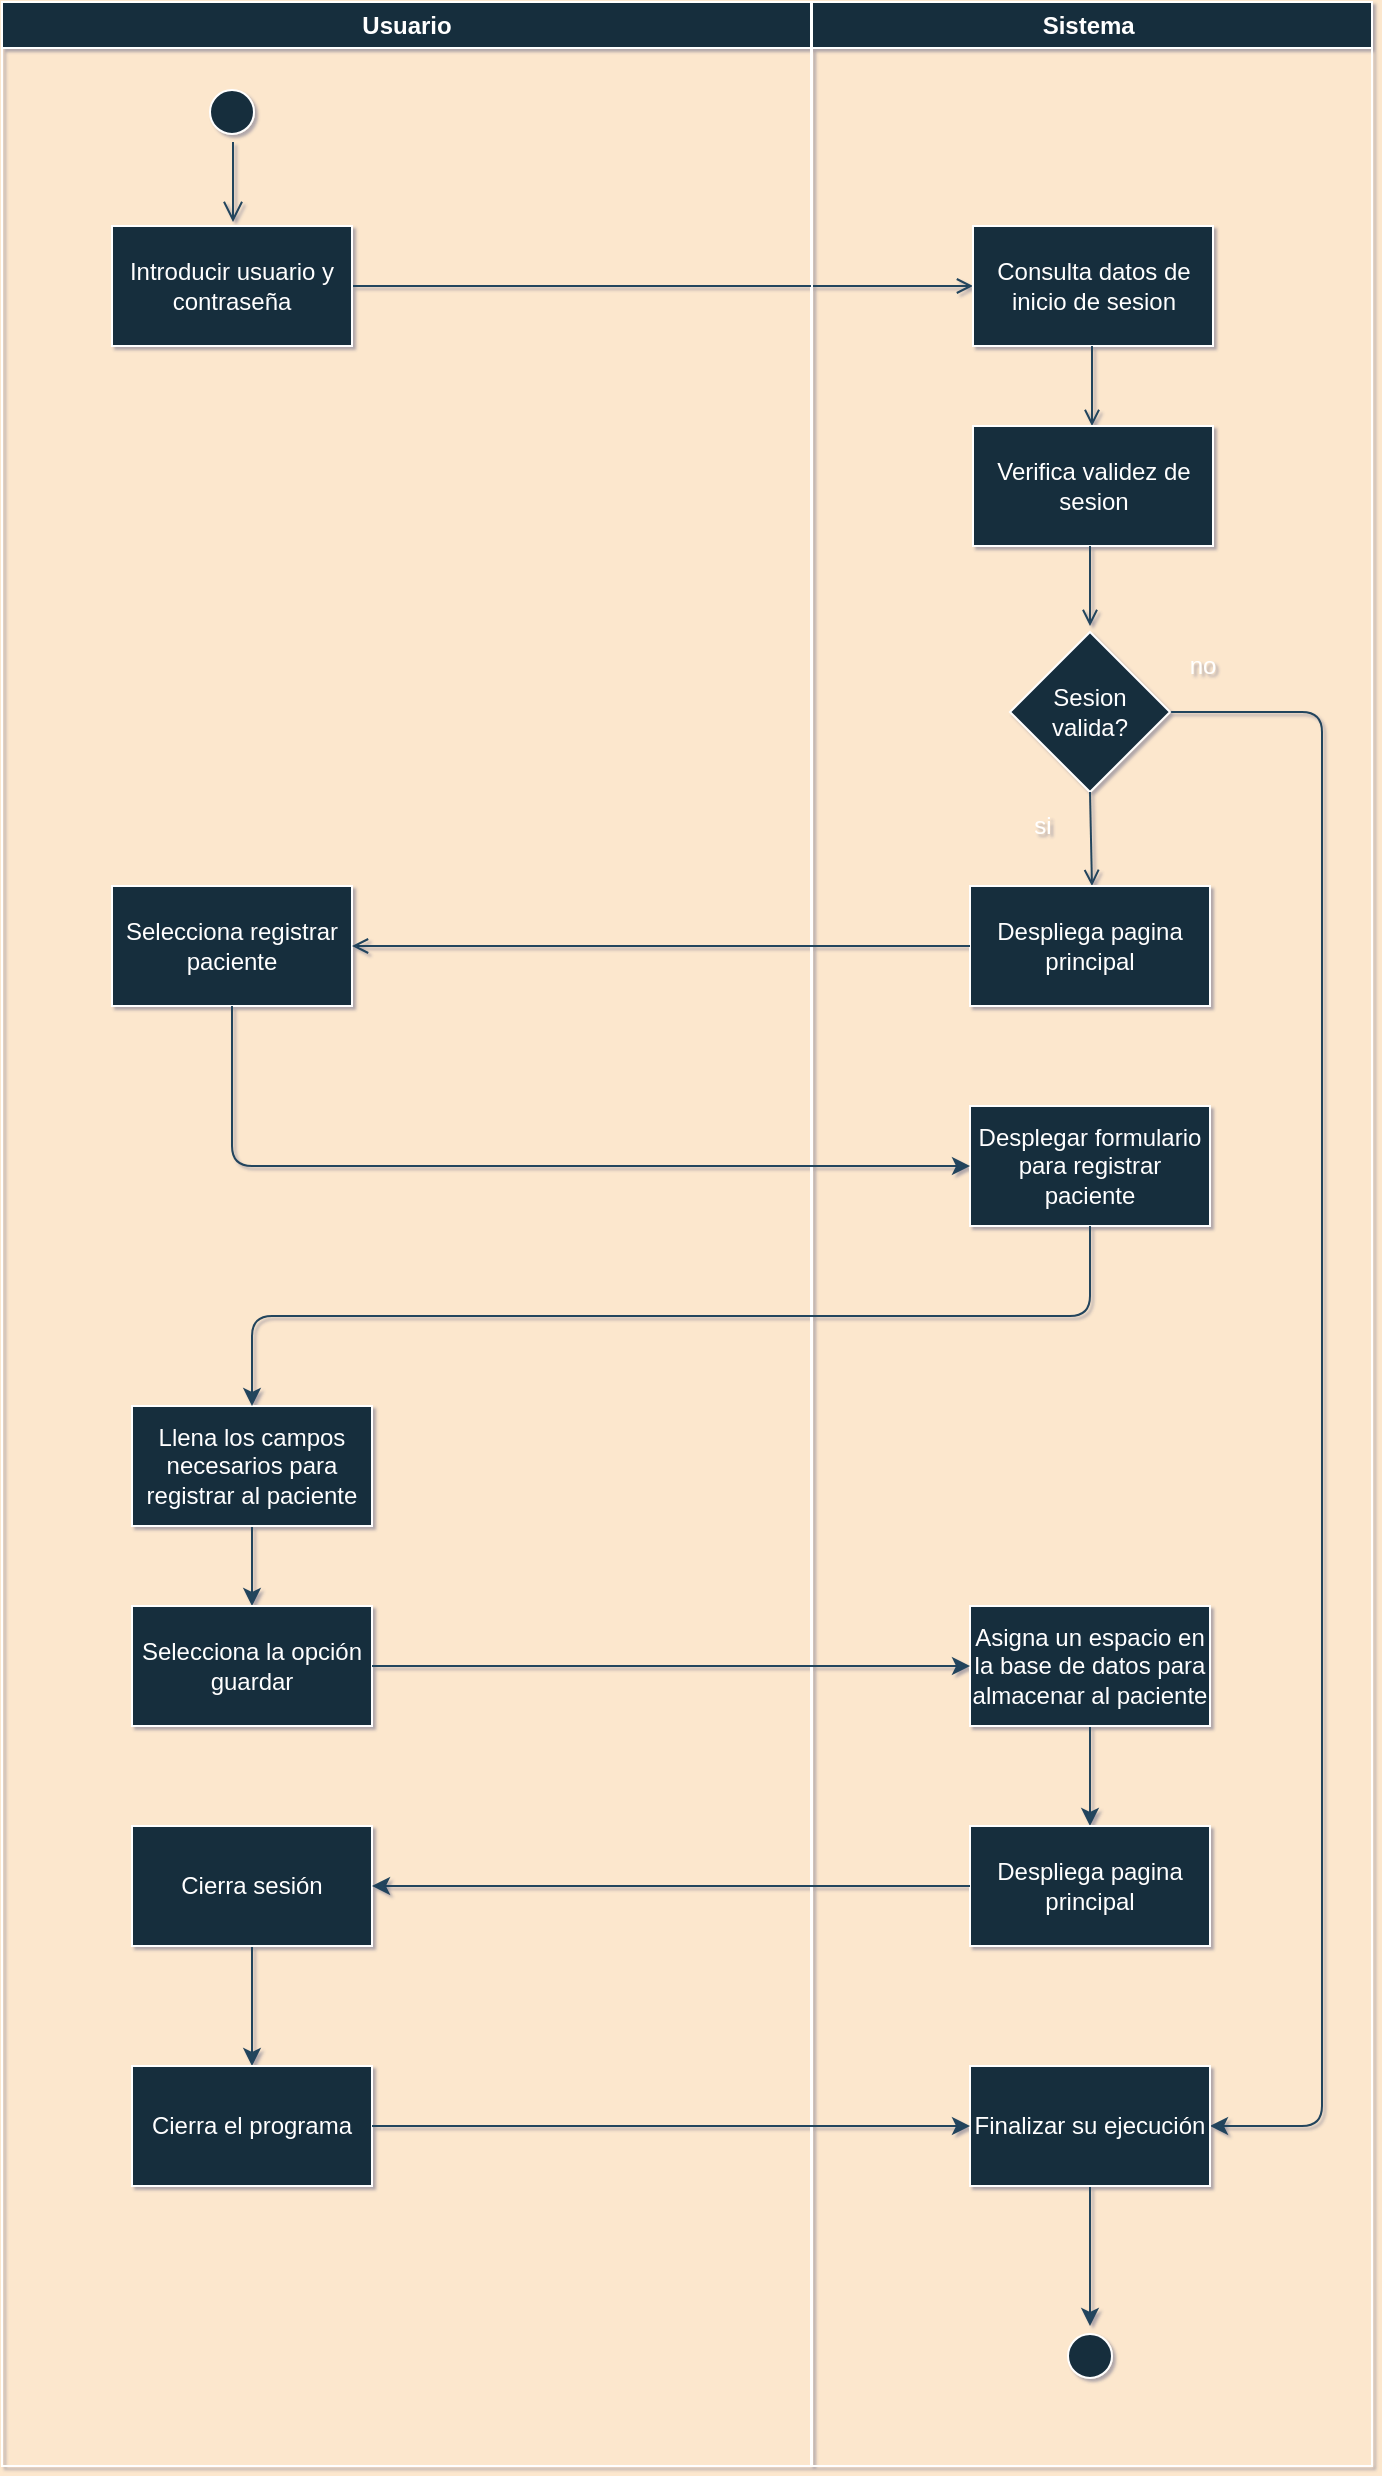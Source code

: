 <mxfile version="14.4.9" type="google"><diagram name="Page-1" id="e7e014a7-5840-1c2e-5031-d8a46d1fe8dd"><mxGraphModel dx="1173" dy="645" grid="0" gridSize="10" guides="1" tooltips="1" connect="1" arrows="1" fold="1" page="0" pageScale="1" pageWidth="1169" pageHeight="826" background="#FCE7CD" math="0" shadow="1"><root><mxCell id="0"/><mxCell id="1" parent="0"/><mxCell id="2" value="Usuario" style="swimlane;whiteSpace=wrap;fillColor=#182E3E;strokeColor=#FFFFFF;fontColor=#FFFFFF;" parent="1" vertex="1"><mxGeometry x="40" y="128" width="404.5" height="1232" as="geometry"/></mxCell><mxCell id="5" value="" style="ellipse;shape=startState;fillColor=#182E3E;strokeColor=#FFFFFF;fontColor=#FFFFFF;" parent="2" vertex="1"><mxGeometry x="100" y="40" width="30" height="30" as="geometry"/></mxCell><mxCell id="6" value="" style="edgeStyle=elbowEdgeStyle;elbow=horizontal;verticalAlign=bottom;endArrow=open;endSize=8;strokeColor=#23445D;endFill=1;labelBackgroundColor=#FCE7CD;" parent="2" source="5" edge="1"><mxGeometry x="100" y="40" as="geometry"><mxPoint x="115.5" y="110" as="targetPoint"/></mxGeometry></mxCell><mxCell id="9" value="" style="endArrow=open;strokeColor=#23445D;endFill=1;entryX=0;entryY=0.5;entryDx=0;entryDy=0;labelBackgroundColor=#FCE7CD;" parent="2" target="Fr_qALZCZZsbDAH068lH-43" edge="1"><mxGeometry relative="1" as="geometry"><mxPoint x="175" y="142" as="sourcePoint"/><mxPoint x="345.5" y="142" as="targetPoint"/></mxGeometry></mxCell><mxCell id="Fr_qALZCZZsbDAH068lH-42" value="Introducir usuario y contraseña" style="whiteSpace=wrap;html=1;fillColor=#182E3E;strokeColor=#FFFFFF;fontColor=#FFFFFF;" parent="2" vertex="1"><mxGeometry x="55" y="112" width="120" height="60" as="geometry"/></mxCell><mxCell id="Fr_qALZCZZsbDAH068lH-54" value="Selecciona registrar paciente" style="whiteSpace=wrap;html=1;fillColor=#182E3E;strokeColor=#FFFFFF;fontColor=#FFFFFF;" parent="2" vertex="1"><mxGeometry x="55" y="442" width="120" height="60" as="geometry"/></mxCell><mxCell id="mTb7ddJikWRjo50KZziG-16" style="edgeStyle=orthogonalEdgeStyle;orthogonalLoop=1;jettySize=auto;html=1;exitX=0.5;exitY=1;exitDx=0;exitDy=0;entryX=0.5;entryY=0;entryDx=0;entryDy=0;strokeColor=#23445D;labelBackgroundColor=#FCE7CD;" parent="2" source="mTb7ddJikWRjo50KZziG-13" target="mTb7ddJikWRjo50KZziG-15" edge="1"><mxGeometry relative="1" as="geometry"/></mxCell><mxCell id="mTb7ddJikWRjo50KZziG-13" value="Llena los campos necesarios para registrar al paciente" style="whiteSpace=wrap;html=1;fillColor=#182E3E;strokeColor=#FFFFFF;fontColor=#FFFFFF;" parent="2" vertex="1"><mxGeometry x="65" y="702" width="120" height="60" as="geometry"/></mxCell><mxCell id="mTb7ddJikWRjo50KZziG-15" value="Selecciona la opción guardar" style="whiteSpace=wrap;html=1;fillColor=#182E3E;strokeColor=#FFFFFF;fontColor=#FFFFFF;" parent="2" vertex="1"><mxGeometry x="65" y="802" width="120" height="60" as="geometry"/></mxCell><mxCell id="mTb7ddJikWRjo50KZziG-25" style="edgeStyle=orthogonalEdgeStyle;orthogonalLoop=1;jettySize=auto;html=1;exitX=0.5;exitY=1;exitDx=0;exitDy=0;entryX=0.5;entryY=0;entryDx=0;entryDy=0;strokeColor=#23445D;labelBackgroundColor=#FCE7CD;" parent="2" source="mTb7ddJikWRjo50KZziG-21" target="mTb7ddJikWRjo50KZziG-24" edge="1"><mxGeometry relative="1" as="geometry"/></mxCell><mxCell id="mTb7ddJikWRjo50KZziG-21" value="Cierra sesión" style="whiteSpace=wrap;html=1;fillColor=#182E3E;strokeColor=#FFFFFF;fontColor=#FFFFFF;" parent="2" vertex="1"><mxGeometry x="65" y="912" width="120" height="60" as="geometry"/></mxCell><mxCell id="mTb7ddJikWRjo50KZziG-24" value="Cierra el programa" style="whiteSpace=wrap;html=1;fillColor=#182E3E;strokeColor=#FFFFFF;fontColor=#FFFFFF;" parent="2" vertex="1"><mxGeometry x="65" y="1032" width="120" height="60" as="geometry"/></mxCell><mxCell id="3" value="Sistema " style="swimlane;whiteSpace=wrap;fillColor=#182E3E;strokeColor=#FFFFFF;fontColor=#FFFFFF;" parent="1" vertex="1"><mxGeometry x="445" y="128" width="280" height="1232" as="geometry"/></mxCell><mxCell id="Fr_qALZCZZsbDAH068lH-43" value="Consulta datos de inicio de sesion" style="whiteSpace=wrap;html=1;fillColor=#182E3E;strokeColor=#FFFFFF;fontColor=#FFFFFF;" parent="3" vertex="1"><mxGeometry x="80.5" y="112" width="120" height="60" as="geometry"/></mxCell><mxCell id="mTb7ddJikWRjo50KZziG-27" style="edgeStyle=orthogonalEdgeStyle;orthogonalLoop=1;jettySize=auto;html=1;entryX=1;entryY=0.5;entryDx=0;entryDy=0;strokeColor=#23445D;labelBackgroundColor=#FCE7CD;" parent="3" source="Fr_qALZCZZsbDAH068lH-44" target="mTb7ddJikWRjo50KZziG-23" edge="1"><mxGeometry relative="1" as="geometry"><Array as="points"><mxPoint x="255" y="355"/><mxPoint x="255" y="1062"/></Array></mxGeometry></mxCell><mxCell id="Fr_qALZCZZsbDAH068lH-44" value="Sesion valida?" style="rhombus;whiteSpace=wrap;html=1;fillColor=#182E3E;strokeColor=#FFFFFF;fontColor=#FFFFFF;" parent="3" vertex="1"><mxGeometry x="99" y="315" width="80" height="80" as="geometry"/></mxCell><mxCell id="11" value="" style="endArrow=open;strokeColor=#23445D;endFill=1;labelBackgroundColor=#FCE7CD;" parent="3" edge="1"><mxGeometry relative="1" as="geometry"><mxPoint x="140" y="172" as="sourcePoint"/><mxPoint x="140" y="212" as="targetPoint"/></mxGeometry></mxCell><mxCell id="Fr_qALZCZZsbDAH068lH-45" value="Verifica validez de sesion" style="whiteSpace=wrap;html=1;fillColor=#182E3E;strokeColor=#FFFFFF;fontColor=#FFFFFF;" parent="3" vertex="1"><mxGeometry x="80.5" y="212" width="120" height="60" as="geometry"/></mxCell><mxCell id="Fr_qALZCZZsbDAH068lH-46" value="" style="endArrow=open;strokeColor=#23445D;endFill=1;labelBackgroundColor=#FCE7CD;" parent="3" edge="1"><mxGeometry relative="1" as="geometry"><mxPoint x="139" y="272" as="sourcePoint"/><mxPoint x="139" y="312" as="targetPoint"/></mxGeometry></mxCell><mxCell id="Fr_qALZCZZsbDAH068lH-50" value="si&lt;br&gt;" style="text;html=1;align=center;verticalAlign=middle;resizable=0;points=[];autosize=1;fontColor=#FFFFFF;" parent="3" vertex="1"><mxGeometry x="105" y="402" width="20" height="20" as="geometry"/></mxCell><mxCell id="Fr_qALZCZZsbDAH068lH-51" value="" style="endArrow=open;strokeColor=#23445D;endFill=1;exitX=0.5;exitY=1;exitDx=0;exitDy=0;labelBackgroundColor=#FCE7CD;" parent="3" source="Fr_qALZCZZsbDAH068lH-44" edge="1"><mxGeometry relative="1" as="geometry"><mxPoint x="140" y="412" as="sourcePoint"/><mxPoint x="140" y="442" as="targetPoint"/></mxGeometry></mxCell><mxCell id="Fr_qALZCZZsbDAH068lH-52" value="Despliega pagina principal" style="whiteSpace=wrap;html=1;fillColor=#182E3E;strokeColor=#FFFFFF;fontColor=#FFFFFF;" parent="3" vertex="1"><mxGeometry x="79" y="442" width="120" height="60" as="geometry"/></mxCell><mxCell id="mTb7ddJikWRjo50KZziG-11" value="Desplegar formulario para registrar paciente" style="whiteSpace=wrap;html=1;fillColor=#182E3E;strokeColor=#FFFFFF;fontColor=#FFFFFF;" parent="3" vertex="1"><mxGeometry x="79" y="552" width="120" height="60" as="geometry"/></mxCell><mxCell id="mTb7ddJikWRjo50KZziG-20" style="edgeStyle=orthogonalEdgeStyle;orthogonalLoop=1;jettySize=auto;html=1;exitX=0.5;exitY=1;exitDx=0;exitDy=0;entryX=0.5;entryY=0;entryDx=0;entryDy=0;strokeColor=#23445D;labelBackgroundColor=#FCE7CD;" parent="3" source="mTb7ddJikWRjo50KZziG-17" target="mTb7ddJikWRjo50KZziG-19" edge="1"><mxGeometry relative="1" as="geometry"/></mxCell><mxCell id="mTb7ddJikWRjo50KZziG-17" value="Asigna un espacio en la base de datos para almacenar al paciente" style="whiteSpace=wrap;html=1;fillColor=#182E3E;strokeColor=#FFFFFF;fontColor=#FFFFFF;" parent="3" vertex="1"><mxGeometry x="79" y="802" width="120" height="60" as="geometry"/></mxCell><mxCell id="mTb7ddJikWRjo50KZziG-19" value="Despliega pagina principal" style="whiteSpace=wrap;html=1;fillColor=#182E3E;strokeColor=#FFFFFF;fontColor=#FFFFFF;" parent="3" vertex="1"><mxGeometry x="79" y="912" width="120" height="60" as="geometry"/></mxCell><mxCell id="mTb7ddJikWRjo50KZziG-29" style="edgeStyle=orthogonalEdgeStyle;orthogonalLoop=1;jettySize=auto;html=1;exitX=0.5;exitY=1;exitDx=0;exitDy=0;entryX=0.5;entryY=0;entryDx=0;entryDy=0;strokeColor=#23445D;labelBackgroundColor=#FCE7CD;" parent="3" source="mTb7ddJikWRjo50KZziG-23" target="mTb7ddJikWRjo50KZziG-28" edge="1"><mxGeometry relative="1" as="geometry"/></mxCell><mxCell id="mTb7ddJikWRjo50KZziG-23" value="Finalizar su ejecución" style="whiteSpace=wrap;html=1;fillColor=#182E3E;strokeColor=#FFFFFF;fontColor=#FFFFFF;" parent="3" vertex="1"><mxGeometry x="79" y="1032" width="120" height="60" as="geometry"/></mxCell><mxCell id="mTb7ddJikWRjo50KZziG-28" value="" style="ellipse;shape=startState;fillColor=#182E3E;strokeColor=#FFFFFF;fontColor=#FFFFFF;" parent="3" vertex="1"><mxGeometry x="124" y="1162" width="30" height="30" as="geometry"/></mxCell><mxCell id="Fr_qALZCZZsbDAH068lH-49" value="no" style="text;html=1;align=center;verticalAlign=middle;resizable=0;points=[];autosize=1;fontColor=#FFFFFF;" parent="1" vertex="1"><mxGeometry x="625" y="450" width="30" height="20" as="geometry"/></mxCell><mxCell id="Fr_qALZCZZsbDAH068lH-53" style="edgeStyle=orthogonalEdgeStyle;orthogonalLoop=1;jettySize=auto;html=1;endArrow=open;endFill=0;endSize=6;strokeColor=#23445D;entryX=1;entryY=0.5;entryDx=0;entryDy=0;labelBackgroundColor=#FCE7CD;" parent="1" source="Fr_qALZCZZsbDAH068lH-52" target="Fr_qALZCZZsbDAH068lH-54" edge="1"><mxGeometry relative="1" as="geometry"><mxPoint x="350" y="600" as="targetPoint"/></mxGeometry></mxCell><mxCell id="mTb7ddJikWRjo50KZziG-12" style="edgeStyle=orthogonalEdgeStyle;orthogonalLoop=1;jettySize=auto;html=1;exitX=0.5;exitY=1;exitDx=0;exitDy=0;entryX=0;entryY=0.5;entryDx=0;entryDy=0;strokeColor=#23445D;labelBackgroundColor=#FCE7CD;" parent="1" source="Fr_qALZCZZsbDAH068lH-54" target="mTb7ddJikWRjo50KZziG-11" edge="1"><mxGeometry relative="1" as="geometry"/></mxCell><mxCell id="mTb7ddJikWRjo50KZziG-18" style="edgeStyle=orthogonalEdgeStyle;orthogonalLoop=1;jettySize=auto;html=1;entryX=0;entryY=0.5;entryDx=0;entryDy=0;strokeColor=#23445D;labelBackgroundColor=#FCE7CD;" parent="1" source="mTb7ddJikWRjo50KZziG-15" target="mTb7ddJikWRjo50KZziG-17" edge="1"><mxGeometry relative="1" as="geometry"/></mxCell><mxCell id="mTb7ddJikWRjo50KZziG-22" style="edgeStyle=orthogonalEdgeStyle;orthogonalLoop=1;jettySize=auto;html=1;exitX=0;exitY=0.5;exitDx=0;exitDy=0;entryX=1;entryY=0.5;entryDx=0;entryDy=0;strokeColor=#23445D;labelBackgroundColor=#FCE7CD;" parent="1" source="mTb7ddJikWRjo50KZziG-19" target="mTb7ddJikWRjo50KZziG-21" edge="1"><mxGeometry relative="1" as="geometry"/></mxCell><mxCell id="mTb7ddJikWRjo50KZziG-26" style="edgeStyle=orthogonalEdgeStyle;orthogonalLoop=1;jettySize=auto;html=1;exitX=1;exitY=0.5;exitDx=0;exitDy=0;entryX=0;entryY=0.5;entryDx=0;entryDy=0;strokeColor=#23445D;labelBackgroundColor=#FCE7CD;" parent="1" source="mTb7ddJikWRjo50KZziG-24" target="mTb7ddJikWRjo50KZziG-23" edge="1"><mxGeometry relative="1" as="geometry"/></mxCell><mxCell id="mTb7ddJikWRjo50KZziG-34" style="edgeStyle=orthogonalEdgeStyle;orthogonalLoop=1;jettySize=auto;html=1;exitX=0.5;exitY=1;exitDx=0;exitDy=0;entryX=0.5;entryY=0;entryDx=0;entryDy=0;strokeColor=#23445D;labelBackgroundColor=#FCE7CD;" parent="1" source="mTb7ddJikWRjo50KZziG-11" target="mTb7ddJikWRjo50KZziG-13" edge="1"><mxGeometry relative="1" as="geometry"><mxPoint x="166.5" y="840" as="targetPoint"/></mxGeometry></mxCell></root></mxGraphModel></diagram></mxfile>